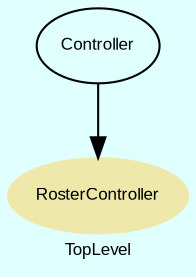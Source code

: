 digraph TopLevel {
    compound = true
    bgcolor = lightcyan1
    fontname = Arial
    fontsize = 8
    label = "TopLevel"
    node [
        fontname = Arial,
        fontsize = 8,
        color = black
    ]

    RosterController [
        fontcolor = black,
        URL = "classes/RosterController.html",
        shape = ellipse,
        color = palegoldenrod,
        style = filled,
        label = "RosterController"
    ]

    Controller [
        URL = "classes/Controller.html",
        label = "Controller"
    ]

    Controller -> RosterController [

    ]

}

